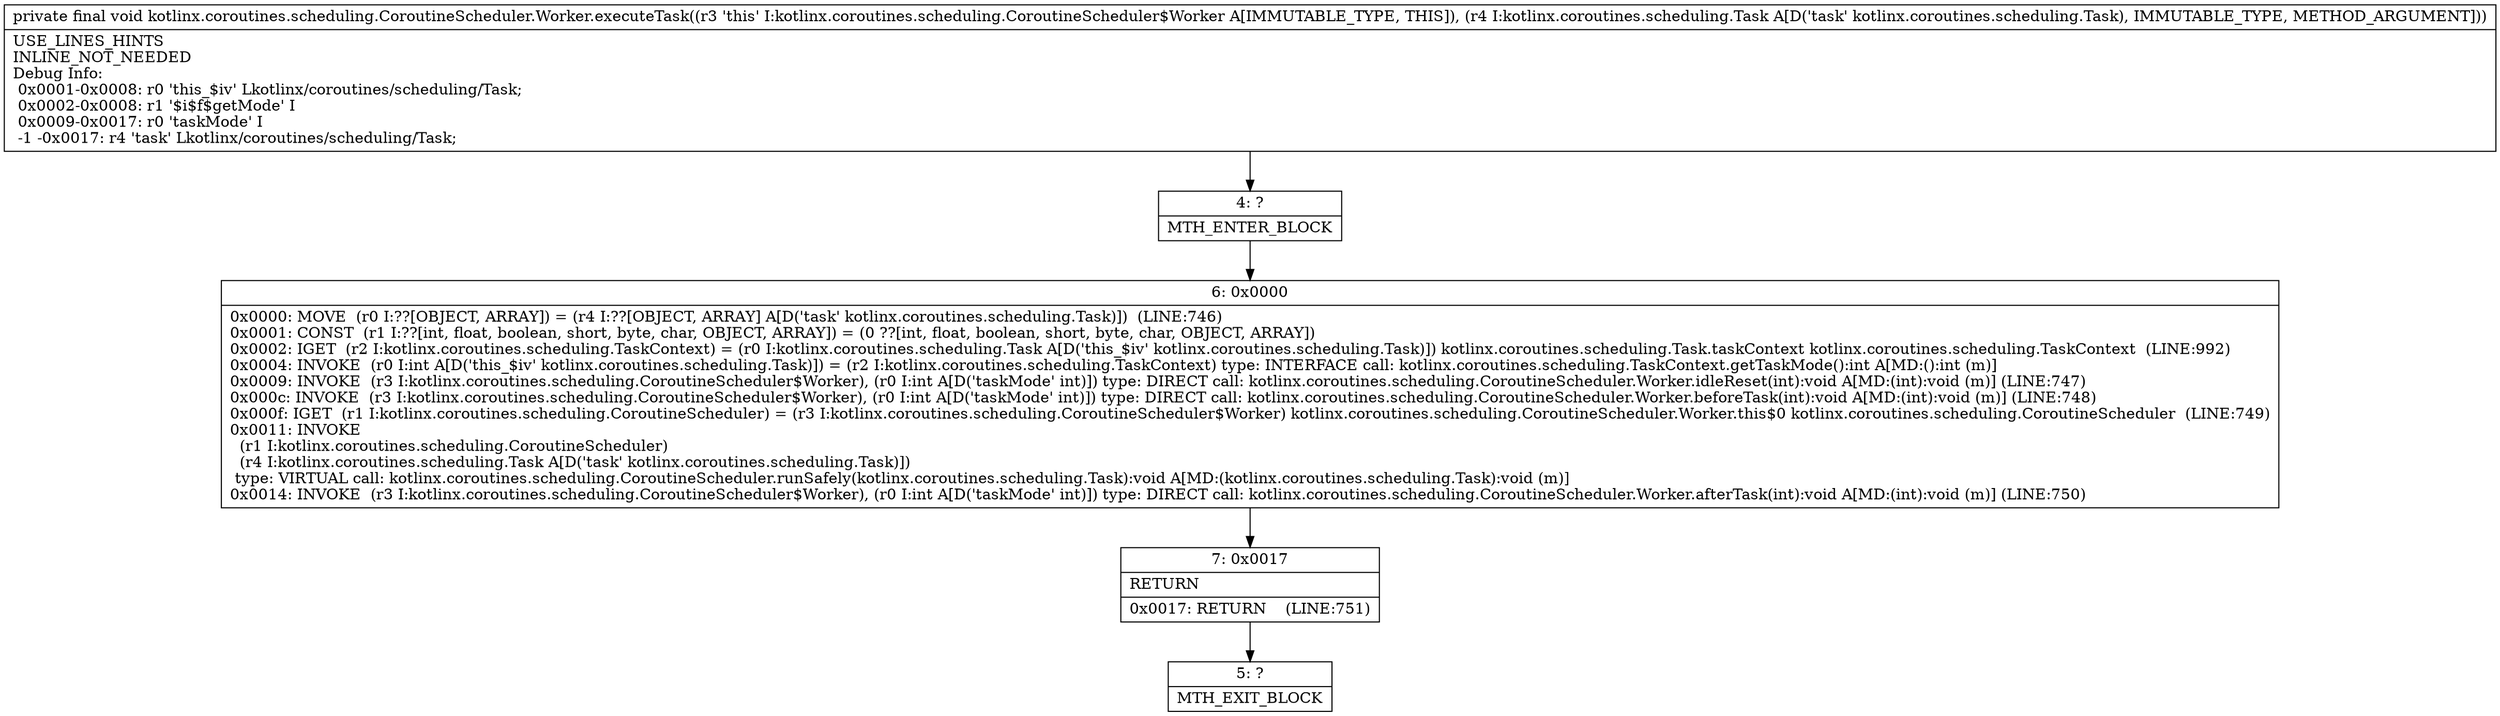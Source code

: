 digraph "CFG forkotlinx.coroutines.scheduling.CoroutineScheduler.Worker.executeTask(Lkotlinx\/coroutines\/scheduling\/Task;)V" {
Node_4 [shape=record,label="{4\:\ ?|MTH_ENTER_BLOCK\l}"];
Node_6 [shape=record,label="{6\:\ 0x0000|0x0000: MOVE  (r0 I:??[OBJECT, ARRAY]) = (r4 I:??[OBJECT, ARRAY] A[D('task' kotlinx.coroutines.scheduling.Task)])  (LINE:746)\l0x0001: CONST  (r1 I:??[int, float, boolean, short, byte, char, OBJECT, ARRAY]) = (0 ??[int, float, boolean, short, byte, char, OBJECT, ARRAY]) \l0x0002: IGET  (r2 I:kotlinx.coroutines.scheduling.TaskContext) = (r0 I:kotlinx.coroutines.scheduling.Task A[D('this_$iv' kotlinx.coroutines.scheduling.Task)]) kotlinx.coroutines.scheduling.Task.taskContext kotlinx.coroutines.scheduling.TaskContext  (LINE:992)\l0x0004: INVOKE  (r0 I:int A[D('this_$iv' kotlinx.coroutines.scheduling.Task)]) = (r2 I:kotlinx.coroutines.scheduling.TaskContext) type: INTERFACE call: kotlinx.coroutines.scheduling.TaskContext.getTaskMode():int A[MD:():int (m)]\l0x0009: INVOKE  (r3 I:kotlinx.coroutines.scheduling.CoroutineScheduler$Worker), (r0 I:int A[D('taskMode' int)]) type: DIRECT call: kotlinx.coroutines.scheduling.CoroutineScheduler.Worker.idleReset(int):void A[MD:(int):void (m)] (LINE:747)\l0x000c: INVOKE  (r3 I:kotlinx.coroutines.scheduling.CoroutineScheduler$Worker), (r0 I:int A[D('taskMode' int)]) type: DIRECT call: kotlinx.coroutines.scheduling.CoroutineScheduler.Worker.beforeTask(int):void A[MD:(int):void (m)] (LINE:748)\l0x000f: IGET  (r1 I:kotlinx.coroutines.scheduling.CoroutineScheduler) = (r3 I:kotlinx.coroutines.scheduling.CoroutineScheduler$Worker) kotlinx.coroutines.scheduling.CoroutineScheduler.Worker.this$0 kotlinx.coroutines.scheduling.CoroutineScheduler  (LINE:749)\l0x0011: INVOKE  \l  (r1 I:kotlinx.coroutines.scheduling.CoroutineScheduler)\l  (r4 I:kotlinx.coroutines.scheduling.Task A[D('task' kotlinx.coroutines.scheduling.Task)])\l type: VIRTUAL call: kotlinx.coroutines.scheduling.CoroutineScheduler.runSafely(kotlinx.coroutines.scheduling.Task):void A[MD:(kotlinx.coroutines.scheduling.Task):void (m)]\l0x0014: INVOKE  (r3 I:kotlinx.coroutines.scheduling.CoroutineScheduler$Worker), (r0 I:int A[D('taskMode' int)]) type: DIRECT call: kotlinx.coroutines.scheduling.CoroutineScheduler.Worker.afterTask(int):void A[MD:(int):void (m)] (LINE:750)\l}"];
Node_7 [shape=record,label="{7\:\ 0x0017|RETURN\l|0x0017: RETURN    (LINE:751)\l}"];
Node_5 [shape=record,label="{5\:\ ?|MTH_EXIT_BLOCK\l}"];
MethodNode[shape=record,label="{private final void kotlinx.coroutines.scheduling.CoroutineScheduler.Worker.executeTask((r3 'this' I:kotlinx.coroutines.scheduling.CoroutineScheduler$Worker A[IMMUTABLE_TYPE, THIS]), (r4 I:kotlinx.coroutines.scheduling.Task A[D('task' kotlinx.coroutines.scheduling.Task), IMMUTABLE_TYPE, METHOD_ARGUMENT]))  | USE_LINES_HINTS\lINLINE_NOT_NEEDED\lDebug Info:\l  0x0001\-0x0008: r0 'this_$iv' Lkotlinx\/coroutines\/scheduling\/Task;\l  0x0002\-0x0008: r1 '$i$f$getMode' I\l  0x0009\-0x0017: r0 'taskMode' I\l  \-1 \-0x0017: r4 'task' Lkotlinx\/coroutines\/scheduling\/Task;\l}"];
MethodNode -> Node_4;Node_4 -> Node_6;
Node_6 -> Node_7;
Node_7 -> Node_5;
}

